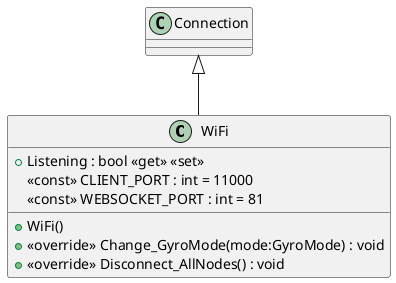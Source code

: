 @startuml
class WiFi {
    + Listening : bool <<get>> <<set>>
    <<const>> CLIENT_PORT : int = 11000
    <<const>> WEBSOCKET_PORT : int = 81
    + WiFi()
    + <<override>> Change_GyroMode(mode:GyroMode) : void
    + <<override>> Disconnect_AllNodes() : void
}
Connection <|-- WiFi
@enduml
